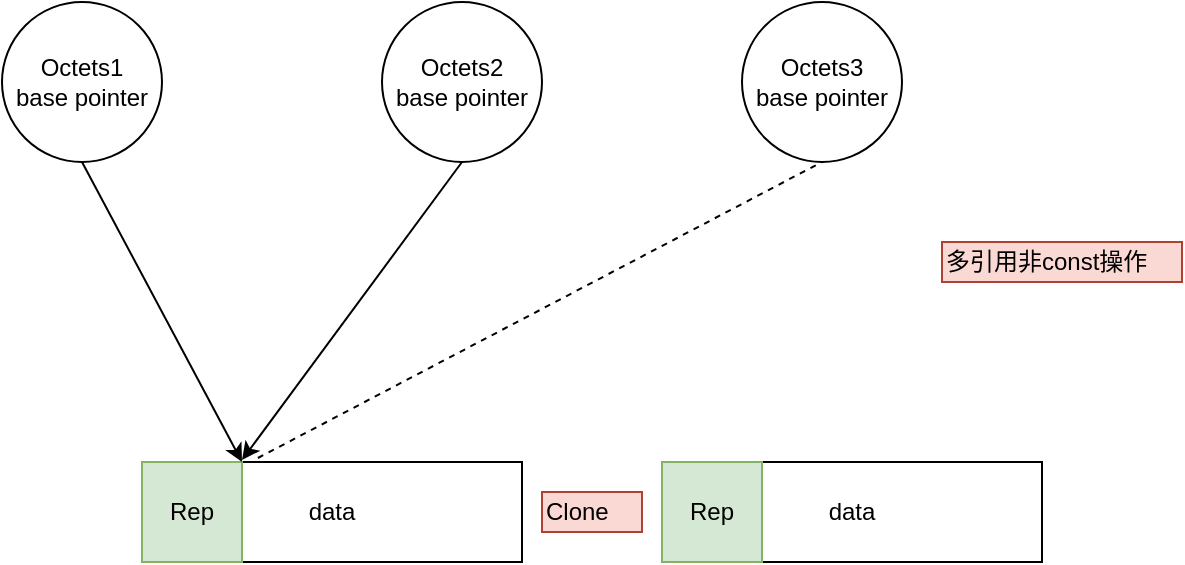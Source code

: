 <mxfile version="10.6.3" type="github"><diagram id="8dkjOIplarAI6LRDJhv3" name="Page-1"><mxGraphModel dx="1394" dy="774" grid="1" gridSize="10" guides="1" tooltips="1" connect="1" arrows="1" fold="1" page="1" pageScale="1" pageWidth="3300" pageHeight="4681" math="0" shadow="0"><root><mxCell id="0"/><mxCell id="1" parent="0"/><mxCell id="cXgeCsGir06AjUA8hMcK-4" value="data" style="rounded=0;whiteSpace=wrap;html=1;direction=south;" vertex="1" parent="1"><mxGeometry x="340" y="370" width="190" height="50" as="geometry"/></mxCell><mxCell id="cXgeCsGir06AjUA8hMcK-5" value="Rep" style="rounded=0;whiteSpace=wrap;html=1;fillColor=#d5e8d4;strokeColor=#82b366;" vertex="1" parent="1"><mxGeometry x="340" y="370" width="50" height="50" as="geometry"/></mxCell><mxCell id="cXgeCsGir06AjUA8hMcK-6" value="Octets1&lt;br&gt;base pointer&lt;br&gt;" style="ellipse;whiteSpace=wrap;html=1;aspect=fixed;" vertex="1" parent="1"><mxGeometry x="270" y="140" width="80" height="80" as="geometry"/></mxCell><mxCell id="cXgeCsGir06AjUA8hMcK-8" value="" style="endArrow=classic;html=1;exitX=0.5;exitY=1;exitDx=0;exitDy=0;" edge="1" parent="1" source="cXgeCsGir06AjUA8hMcK-6"><mxGeometry width="50" height="50" relative="1" as="geometry"><mxPoint x="260" y="340" as="sourcePoint"/><mxPoint x="390" y="370" as="targetPoint"/></mxGeometry></mxCell><mxCell id="cXgeCsGir06AjUA8hMcK-10" value="Octets2&lt;br&gt;base pointer&lt;br&gt;" style="ellipse;whiteSpace=wrap;html=1;aspect=fixed;" vertex="1" parent="1"><mxGeometry x="460" y="140" width="80" height="80" as="geometry"/></mxCell><mxCell id="cXgeCsGir06AjUA8hMcK-11" value="&lt;span&gt;Octets3&lt;/span&gt;&lt;br&gt;&lt;span&gt;base pointer&lt;/span&gt;" style="ellipse;whiteSpace=wrap;html=1;aspect=fixed;" vertex="1" parent="1"><mxGeometry x="640" y="140" width="80" height="80" as="geometry"/></mxCell><mxCell id="cXgeCsGir06AjUA8hMcK-12" value="" style="endArrow=classic;html=1;exitX=0.5;exitY=1;exitDx=0;exitDy=0;" edge="1" parent="1" source="cXgeCsGir06AjUA8hMcK-10"><mxGeometry width="50" height="50" relative="1" as="geometry"><mxPoint x="460" y="540" as="sourcePoint"/><mxPoint x="390" y="369" as="targetPoint"/></mxGeometry></mxCell><mxCell id="cXgeCsGir06AjUA8hMcK-16" value="data" style="rounded=0;whiteSpace=wrap;html=1;direction=south;" vertex="1" parent="1"><mxGeometry x="600" y="370" width="190" height="50" as="geometry"/></mxCell><mxCell id="cXgeCsGir06AjUA8hMcK-17" value="Rep" style="rounded=0;whiteSpace=wrap;html=1;fillColor=#d5e8d4;strokeColor=#82b366;" vertex="1" parent="1"><mxGeometry x="600" y="370" width="50" height="50" as="geometry"/></mxCell><mxCell id="cXgeCsGir06AjUA8hMcK-20" value="Clone" style="text;html=1;resizable=0;points=[];autosize=1;align=left;verticalAlign=top;spacingTop=-4;fillColor=#fad9d5;strokeColor=#ae4132;" vertex="1" parent="1"><mxGeometry x="540" y="385" width="50" height="20" as="geometry"/></mxCell><mxCell id="cXgeCsGir06AjUA8hMcK-24" value="多引用非const操作" style="text;html=1;resizable=0;points=[];autosize=1;align=left;verticalAlign=top;spacingTop=-4;fillColor=#fad9d5;strokeColor=#ae4132;" vertex="1" parent="1"><mxGeometry x="740" y="260" width="120" height="20" as="geometry"/></mxCell><mxCell id="cXgeCsGir06AjUA8hMcK-25" value="" style="endArrow=none;dashed=1;html=1;entryX=0.5;entryY=1;entryDx=0;entryDy=0;exitX=-0.04;exitY=0.695;exitDx=0;exitDy=0;exitPerimeter=0;" edge="1" parent="1" source="cXgeCsGir06AjUA8hMcK-4" target="cXgeCsGir06AjUA8hMcK-11"><mxGeometry width="50" height="50" relative="1" as="geometry"><mxPoint x="540" y="310" as="sourcePoint"/><mxPoint x="590" y="260" as="targetPoint"/></mxGeometry></mxCell></root></mxGraphModel></diagram></mxfile>